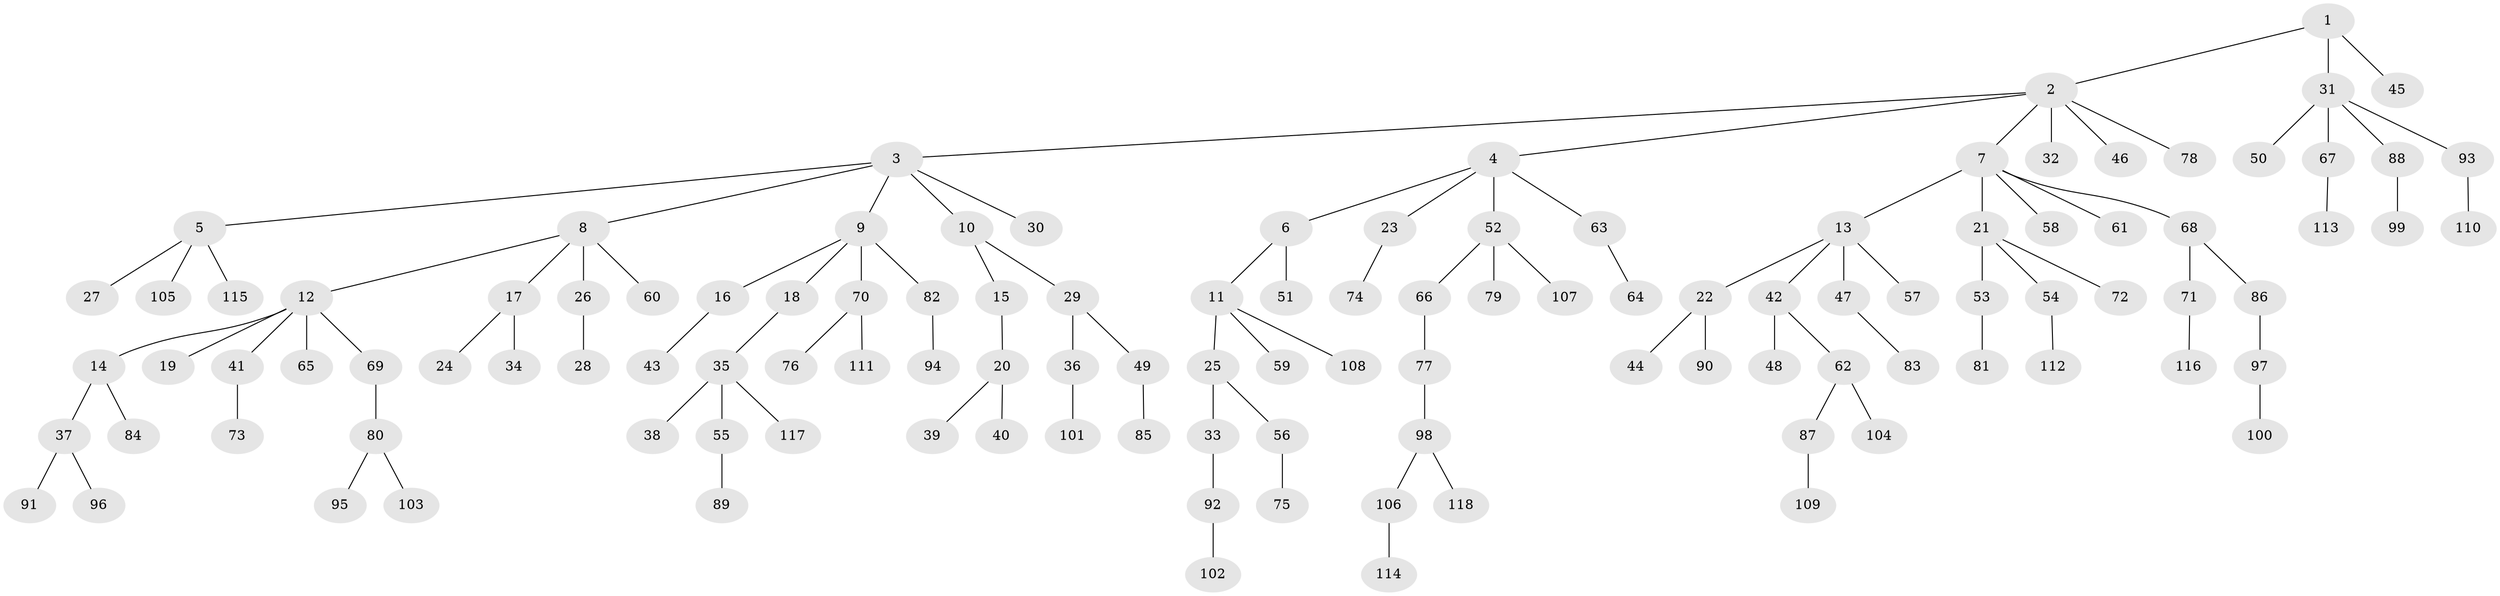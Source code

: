 // Generated by graph-tools (version 1.1) at 2025/11/02/27/25 16:11:25]
// undirected, 118 vertices, 117 edges
graph export_dot {
graph [start="1"]
  node [color=gray90,style=filled];
  1;
  2;
  3;
  4;
  5;
  6;
  7;
  8;
  9;
  10;
  11;
  12;
  13;
  14;
  15;
  16;
  17;
  18;
  19;
  20;
  21;
  22;
  23;
  24;
  25;
  26;
  27;
  28;
  29;
  30;
  31;
  32;
  33;
  34;
  35;
  36;
  37;
  38;
  39;
  40;
  41;
  42;
  43;
  44;
  45;
  46;
  47;
  48;
  49;
  50;
  51;
  52;
  53;
  54;
  55;
  56;
  57;
  58;
  59;
  60;
  61;
  62;
  63;
  64;
  65;
  66;
  67;
  68;
  69;
  70;
  71;
  72;
  73;
  74;
  75;
  76;
  77;
  78;
  79;
  80;
  81;
  82;
  83;
  84;
  85;
  86;
  87;
  88;
  89;
  90;
  91;
  92;
  93;
  94;
  95;
  96;
  97;
  98;
  99;
  100;
  101;
  102;
  103;
  104;
  105;
  106;
  107;
  108;
  109;
  110;
  111;
  112;
  113;
  114;
  115;
  116;
  117;
  118;
  1 -- 2;
  1 -- 31;
  1 -- 45;
  2 -- 3;
  2 -- 4;
  2 -- 7;
  2 -- 32;
  2 -- 46;
  2 -- 78;
  3 -- 5;
  3 -- 8;
  3 -- 9;
  3 -- 10;
  3 -- 30;
  4 -- 6;
  4 -- 23;
  4 -- 52;
  4 -- 63;
  5 -- 27;
  5 -- 105;
  5 -- 115;
  6 -- 11;
  6 -- 51;
  7 -- 13;
  7 -- 21;
  7 -- 58;
  7 -- 61;
  7 -- 68;
  8 -- 12;
  8 -- 17;
  8 -- 26;
  8 -- 60;
  9 -- 16;
  9 -- 18;
  9 -- 70;
  9 -- 82;
  10 -- 15;
  10 -- 29;
  11 -- 25;
  11 -- 59;
  11 -- 108;
  12 -- 14;
  12 -- 19;
  12 -- 41;
  12 -- 65;
  12 -- 69;
  13 -- 22;
  13 -- 42;
  13 -- 47;
  13 -- 57;
  14 -- 37;
  14 -- 84;
  15 -- 20;
  16 -- 43;
  17 -- 24;
  17 -- 34;
  18 -- 35;
  20 -- 39;
  20 -- 40;
  21 -- 53;
  21 -- 54;
  21 -- 72;
  22 -- 44;
  22 -- 90;
  23 -- 74;
  25 -- 33;
  25 -- 56;
  26 -- 28;
  29 -- 36;
  29 -- 49;
  31 -- 50;
  31 -- 67;
  31 -- 88;
  31 -- 93;
  33 -- 92;
  35 -- 38;
  35 -- 55;
  35 -- 117;
  36 -- 101;
  37 -- 91;
  37 -- 96;
  41 -- 73;
  42 -- 48;
  42 -- 62;
  47 -- 83;
  49 -- 85;
  52 -- 66;
  52 -- 79;
  52 -- 107;
  53 -- 81;
  54 -- 112;
  55 -- 89;
  56 -- 75;
  62 -- 87;
  62 -- 104;
  63 -- 64;
  66 -- 77;
  67 -- 113;
  68 -- 71;
  68 -- 86;
  69 -- 80;
  70 -- 76;
  70 -- 111;
  71 -- 116;
  77 -- 98;
  80 -- 95;
  80 -- 103;
  82 -- 94;
  86 -- 97;
  87 -- 109;
  88 -- 99;
  92 -- 102;
  93 -- 110;
  97 -- 100;
  98 -- 106;
  98 -- 118;
  106 -- 114;
}
